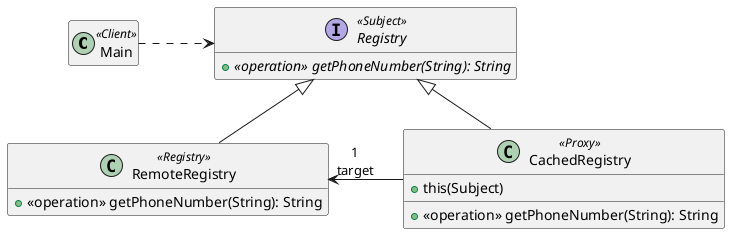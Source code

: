 @startuml

skinparam nodesep 75
skinparam ranksep 50
hide empty members

class Main <<Client>>

interface Registry <<Subject>> {
  + {abstract} <<operation>> getPhoneNumber(String): String
}

Main .> Registry

class RemoteRegistry <<Registry>> {
  + <<operation>> getPhoneNumber(String): String
}

Registry <|-- RemoteRegistry

class CachedRegistry <<Proxy>> {
  + this(Subject)
  __
  + <<operation>> getPhoneNumber(String): String
}
Registry <|-- CachedRegistry

RemoteRegistry "1\ntarget" <- CachedRegistry

@enduml
